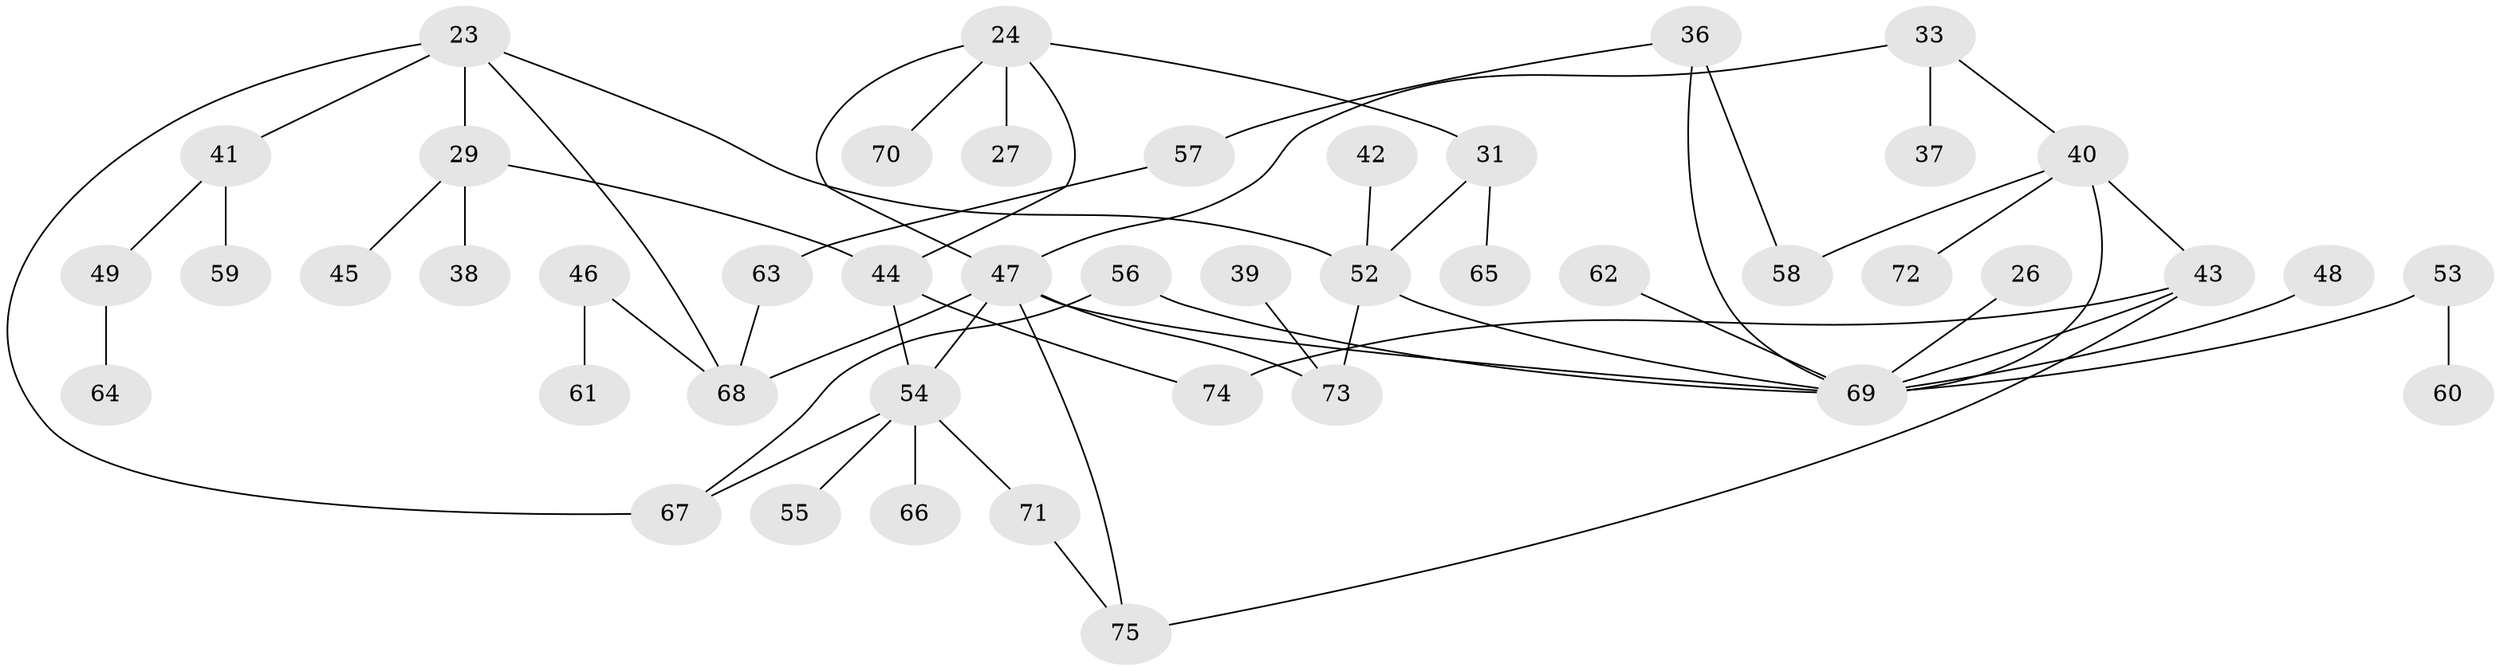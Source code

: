 // original degree distribution, {7: 0.013333333333333334, 4: 0.10666666666666667, 5: 0.04, 2: 0.28, 3: 0.25333333333333335, 6: 0.02666666666666667, 1: 0.28}
// Generated by graph-tools (version 1.1) at 2025/44/03/04/25 21:44:56]
// undirected, 45 vertices, 58 edges
graph export_dot {
graph [start="1"]
  node [color=gray90,style=filled];
  23 [super="+7"];
  24 [super="+12"];
  26;
  27;
  29;
  31 [super="+30"];
  33 [super="+9"];
  36;
  37;
  38;
  39;
  40 [super="+28"];
  41 [super="+14"];
  42;
  43;
  44;
  45;
  46;
  47 [super="+1+16"];
  48;
  49;
  52 [super="+8"];
  53;
  54;
  55;
  56;
  57;
  58;
  59;
  60;
  61;
  62;
  63;
  64;
  65;
  66;
  67 [super="+35"];
  68 [super="+2+4"];
  69 [super="+17+51+50"];
  70;
  71;
  72;
  73 [super="+20+22+34"];
  74;
  75;
  23 -- 29;
  23 -- 68;
  23 -- 52;
  23 -- 41;
  23 -- 67;
  24 -- 27;
  24 -- 44;
  24 -- 70;
  24 -- 47;
  24 -- 31;
  26 -- 69;
  29 -- 38;
  29 -- 44;
  29 -- 45;
  31 -- 65;
  31 -- 52;
  33 -- 37;
  33 -- 47;
  33 -- 40;
  36 -- 57;
  36 -- 58;
  36 -- 69;
  39 -- 73;
  40 -- 58;
  40 -- 69 [weight=2];
  40 -- 72;
  40 -- 43;
  41 -- 59;
  41 -- 49;
  42 -- 52;
  43 -- 75;
  43 -- 69;
  43 -- 74;
  44 -- 74;
  44 -- 54;
  46 -- 61;
  46 -- 68;
  47 -- 68 [weight=2];
  47 -- 54;
  47 -- 75;
  47 -- 69 [weight=3];
  47 -- 73;
  48 -- 69;
  49 -- 64;
  52 -- 73;
  52 -- 69;
  53 -- 60;
  53 -- 69 [weight=2];
  54 -- 55;
  54 -- 66;
  54 -- 71;
  54 -- 67;
  56 -- 67;
  56 -- 69;
  57 -- 63;
  62 -- 69;
  63 -- 68;
  71 -- 75;
}
